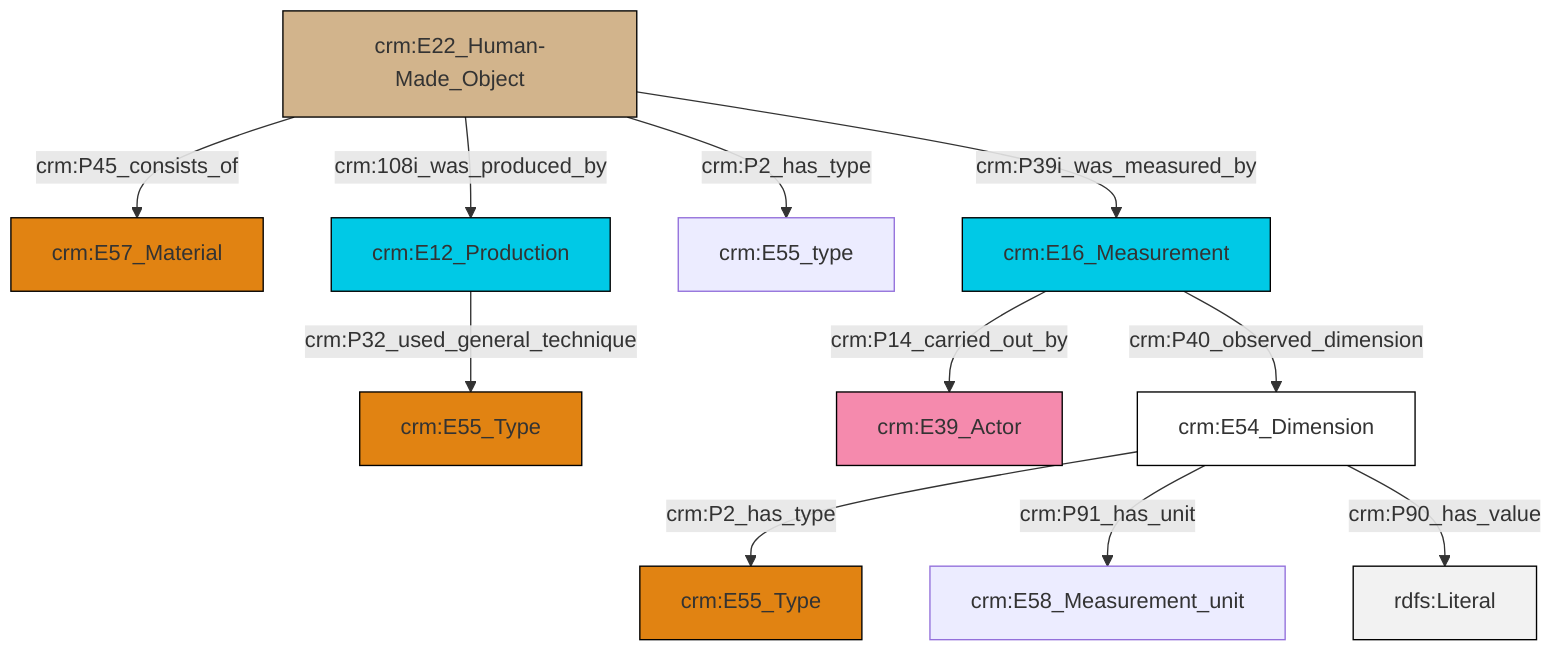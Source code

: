 graph TD
classDef Literal fill:#f2f2f2,stroke:#000000;
classDef CRM_Entity fill:#FFFFFF,stroke:#000000;
classDef Temporal_Entity fill:#00C9E6, stroke:#000000;
classDef Type fill:#E18312, stroke:#000000;
classDef Time-Span fill:#2C9C91, stroke:#000000;
classDef Appellation fill:#FFEB7F, stroke:#000000;
classDef Place fill:#008836, stroke:#000000;
classDef Persistent_Item fill:#B266B2, stroke:#000000;
classDef Conceptual_Object fill:#FFD700, stroke:#000000;
classDef Physical_Thing fill:#D2B48C, stroke:#000000;
classDef Actor fill:#f58aad, stroke:#000000;
classDef PC_Classes fill:#4ce600, stroke:#000000;
classDef Multi fill:#cccccc,stroke:#000000;

0["crm:E22_Human-Made_Object"]:::Physical_Thing -->|crm:P45_consists_of| 1["crm:E57_Material"]:::Type
4["crm:E16_Measurement"]:::Temporal_Entity -->|crm:P14_carried_out_by| 5["crm:E39_Actor"]:::Actor
0["crm:E22_Human-Made_Object"]:::Physical_Thing -->|crm:108i_was_produced_by| 2["crm:E12_Production"]:::Temporal_Entity
0["crm:E22_Human-Made_Object"]:::Physical_Thing -->|crm:P2_has_type| 13["crm:E55_type"]:::Default
4["crm:E16_Measurement"]:::Temporal_Entity -->|crm:P40_observed_dimension| 14["crm:E54_Dimension"]:::CRM_Entity
0["crm:E22_Human-Made_Object"]:::Physical_Thing -->|crm:P39i_was_measured_by| 4["crm:E16_Measurement"]:::Temporal_Entity
14["crm:E54_Dimension"]:::CRM_Entity -->|crm:P2_has_type| 9["crm:E55_Type"]:::Type
14["crm:E54_Dimension"]:::CRM_Entity -->|crm:P91_has_unit| 11["crm:E58_Measurement_unit"]:::Default
14["crm:E54_Dimension"]:::CRM_Entity -->|crm:P90_has_value| 20[rdfs:Literal]:::Literal
2["crm:E12_Production"]:::Temporal_Entity -->|crm:P32_used_general_technique| 6["crm:E55_Type"]:::Type